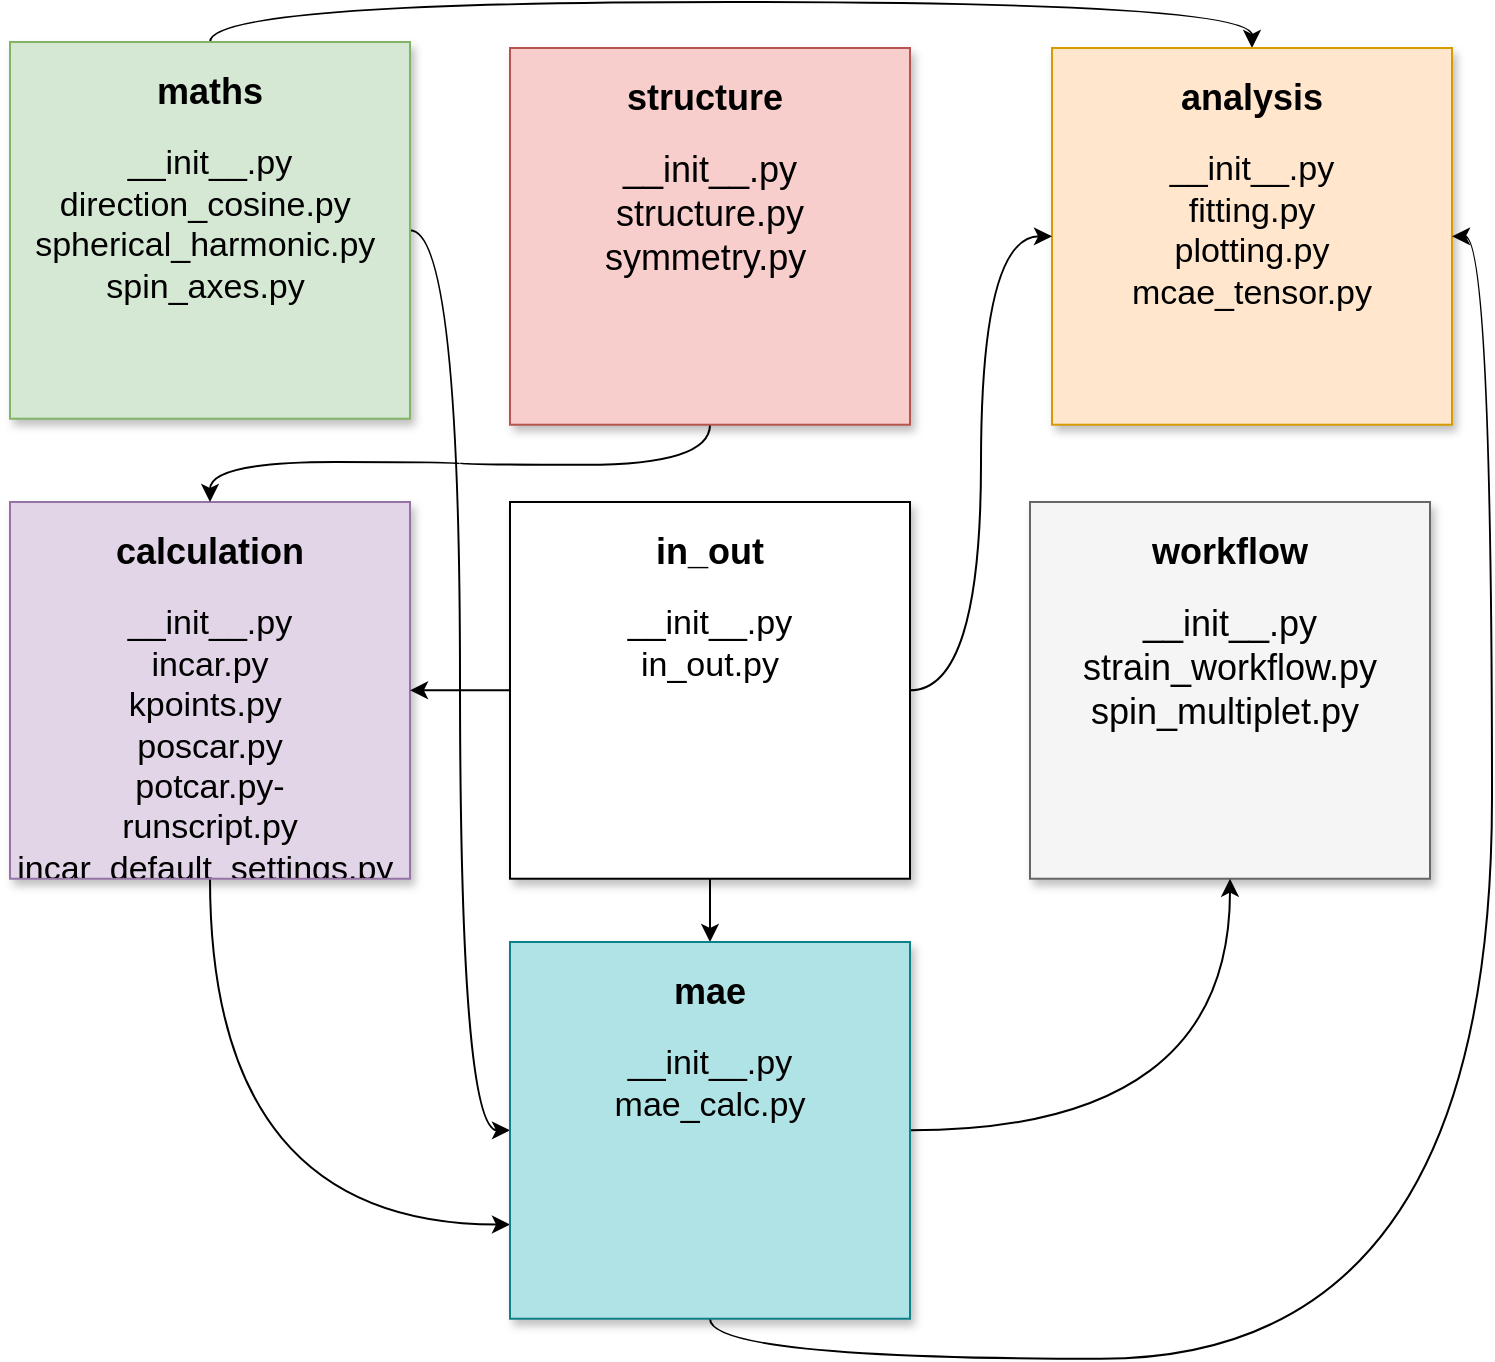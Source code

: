 <mxfile version="14.1.8" type="device" pages="8"><diagram name="level 1 (magmango)" id="efa7a0a1-bf9b-a30e-e6df-94a7791c09e9"><mxGraphModel dx="1201" dy="910" grid="1" gridSize="10" guides="1" tooltips="1" connect="1" arrows="1" fold="1" page="1" pageScale="1" pageWidth="826" pageHeight="1169" background="#ffffff" math="0" shadow="0"><root><mxCell id="0"/><mxCell id="1" parent="0"/><mxCell id="frEeI3Z-vxcsmbunyg4g-136" style="edgeStyle=orthogonalEdgeStyle;orthogonalLoop=1;jettySize=auto;html=1;exitX=0.5;exitY=1;exitDx=0;exitDy=0;entryX=0;entryY=0.75;entryDx=0;entryDy=0;curved=1;" edge="1" parent="1" source="25" target="frEeI3Z-vxcsmbunyg4g-120"><mxGeometry relative="1" as="geometry"><mxPoint x="140.143" y="620" as="targetPoint"/></mxGeometry></mxCell><mxCell id="25" value="&lt;h2&gt;&lt;font color=&quot;#000000&quot;&gt;calculation&lt;/font&gt;&lt;/h2&gt;&lt;div style=&quot;font-size: 17px&quot;&gt;&lt;font style=&quot;font-size: 17px&quot;&gt;&lt;span style=&quot;color: rgb(0 , 0 , 0)&quot;&gt;__init__.py&lt;/span&gt;&lt;font color=&quot;#000000&quot; style=&quot;font-size: 17px&quot;&gt;&lt;br&gt;&lt;/font&gt;&lt;/font&gt;&lt;/div&gt;&lt;div style=&quot;font-size: 17px&quot;&gt;&lt;font color=&quot;#000000&quot; style=&quot;font-size: 17px&quot;&gt;i&lt;font style=&quot;font-size: 17px&quot;&gt;ncar.py&lt;/font&gt;&lt;/font&gt;&lt;/div&gt;&lt;div style=&quot;font-size: 17px&quot;&gt;&lt;font color=&quot;#000000&quot; style=&quot;font-size: 17px&quot;&gt;kpoints.py&amp;nbsp;&lt;/font&gt;&lt;/div&gt;&lt;div style=&quot;font-size: 17px&quot;&gt;&lt;font color=&quot;#000000&quot; style=&quot;font-size: 17px&quot;&gt;poscar.py&lt;/font&gt;&lt;/div&gt;&lt;div style=&quot;font-size: 17px&quot;&gt;&lt;font color=&quot;#000000&quot; style=&quot;font-size: 17px&quot;&gt;potcar.py-&lt;/font&gt;&lt;/div&gt;&lt;div style=&quot;font-size: 17px&quot;&gt;&lt;font color=&quot;#000000&quot; style=&quot;font-size: 17px&quot;&gt;runscript.py&lt;/font&gt;&lt;/div&gt;&lt;div style=&quot;font-size: 17px&quot;&gt;&lt;font style=&quot;font-size: 17px&quot;&gt;&lt;font color=&quot;#000000&quot; style=&quot;font-size: 17px&quot;&gt;incar_default_settings.py&lt;/font&gt;&lt;font color=&quot;#000000&quot; style=&quot;font-size: 17px&quot;&gt;&amp;nbsp;&lt;/font&gt;&lt;/font&gt;&lt;/div&gt;&lt;div style=&quot;font-size: 17px&quot;&gt;&lt;font color=&quot;#000000&quot; style=&quot;font-size: 17px&quot;&gt;&lt;br&gt;&lt;/font&gt;&lt;/div&gt;" style="verticalAlign=top;align=center;overflow=fill;fontSize=12;fontFamily=Helvetica;html=1;strokeColor=#9673a6;shadow=1;fillColor=#e1d5e7;" parent="1" vertex="1"><mxGeometry x="40" y="250" width="200" height="188.36" as="geometry"/></mxCell><mxCell id="frEeI3Z-vxcsmbunyg4g-138" style="edgeStyle=orthogonalEdgeStyle;orthogonalLoop=1;jettySize=auto;html=1;exitX=1;exitY=0.5;exitDx=0;exitDy=0;entryX=0;entryY=0.5;entryDx=0;entryDy=0;curved=1;" edge="1" parent="1" source="frEeI3Z-vxcsmbunyg4g-115" target="frEeI3Z-vxcsmbunyg4g-120"><mxGeometry relative="1" as="geometry"/></mxCell><mxCell id="frEeI3Z-vxcsmbunyg4g-140" style="edgeStyle=orthogonalEdgeStyle;orthogonalLoop=1;jettySize=auto;html=1;exitX=0.5;exitY=0;exitDx=0;exitDy=0;entryX=0.5;entryY=0;entryDx=0;entryDy=0;curved=1;" edge="1" parent="1" source="frEeI3Z-vxcsmbunyg4g-115" target="frEeI3Z-vxcsmbunyg4g-116"><mxGeometry relative="1" as="geometry"/></mxCell><mxCell id="frEeI3Z-vxcsmbunyg4g-115" value="&lt;h2&gt;&lt;font color=&quot;#000000&quot;&gt;maths&lt;/font&gt;&lt;/h2&gt;&lt;div style=&quot;font-size: 17px&quot;&gt;&lt;font color=&quot;#000000&quot; style=&quot;font-size: 17px&quot;&gt;__init__.py&lt;/font&gt;&lt;/div&gt;&lt;div style=&quot;font-size: 17px&quot;&gt;&lt;font color=&quot;#000000&quot; style=&quot;font-size: 17px&quot;&gt;direction_cosine.py&amp;nbsp;&lt;/font&gt;&lt;/div&gt;&lt;div style=&quot;font-size: 17px&quot;&gt;&lt;font color=&quot;#000000&quot; style=&quot;font-size: 17px&quot;&gt;spherical_harmonic.py&amp;nbsp;&lt;/font&gt;&lt;/div&gt;&lt;div style=&quot;font-size: 17px&quot;&gt;&lt;font color=&quot;#000000&quot; style=&quot;font-size: 17px&quot;&gt;spin_axes.py&lt;/font&gt;&lt;font color=&quot;#000000&quot; style=&quot;font-size: 16px&quot;&gt;&amp;nbsp;&lt;/font&gt;&lt;/div&gt;" style="verticalAlign=top;align=center;overflow=fill;fontSize=12;fontFamily=Helvetica;html=1;strokeColor=#82b366;shadow=1;fillColor=#d5e8d4;" vertex="1" parent="1"><mxGeometry x="40" y="20" width="200" height="188.36" as="geometry"/></mxCell><mxCell id="frEeI3Z-vxcsmbunyg4g-116" value="&lt;h2&gt;&lt;font color=&quot;#000000&quot;&gt;analysis&lt;/font&gt;&lt;/h2&gt;&lt;div&gt;&lt;span style=&quot;color: rgb(0 , 0 , 0) ; font-size: 17px&quot;&gt;__init__.py&lt;/span&gt;&lt;br&gt;&lt;/div&gt;&lt;div&gt;&lt;div style=&quot;font-size: 17px&quot;&gt;&lt;font color=&quot;#000000&quot;&gt;fitting.py&lt;/font&gt;&lt;/div&gt;&lt;div style=&quot;font-size: 17px&quot;&gt;&lt;font color=&quot;#000000&quot;&gt;plotting.py&lt;/font&gt;&lt;/div&gt;&lt;div style=&quot;font-size: 17px&quot;&gt;&lt;font color=&quot;#000000&quot;&gt;mcae_tensor.py&lt;/font&gt;&lt;/div&gt;&lt;div style=&quot;font-size: 17px&quot;&gt;&lt;font color=&quot;#000000&quot;&gt;&amp;nbsp;&lt;/font&gt;&lt;/div&gt;&lt;/div&gt;" style="verticalAlign=top;align=center;overflow=fill;fontSize=12;fontFamily=Helvetica;html=1;strokeColor=#d79b00;shadow=1;fillColor=#ffe6cc;" vertex="1" parent="1"><mxGeometry x="561" y="23" width="200" height="188.36" as="geometry"/></mxCell><mxCell id="frEeI3Z-vxcsmbunyg4g-139" style="edgeStyle=orthogonalEdgeStyle;orthogonalLoop=1;jettySize=auto;html=1;exitX=0.5;exitY=1;exitDx=0;exitDy=0;curved=1;" edge="1" parent="1" source="frEeI3Z-vxcsmbunyg4g-117" target="25"><mxGeometry relative="1" as="geometry"/></mxCell><mxCell id="frEeI3Z-vxcsmbunyg4g-117" value="&lt;h2&gt;&lt;font color=&quot;#000000&quot;&gt;structure&amp;nbsp;&lt;/font&gt;&lt;/h2&gt;&lt;div style=&quot;font-size: 18px&quot;&gt;&lt;font color=&quot;#000000&quot;&gt;__init__.py&lt;/font&gt;&lt;/div&gt;&lt;div style=&quot;font-size: 18px&quot;&gt;&lt;font color=&quot;#000000&quot;&gt;structure.py&lt;/font&gt;&lt;/div&gt;&lt;div style=&quot;font-size: 18px&quot;&gt;&lt;font color=&quot;#000000&quot; style=&quot;font-size: 18px&quot;&gt;symmetry.py&lt;/font&gt;&lt;font color=&quot;#000000&quot; style=&quot;font-size: 16px&quot;&gt;&amp;nbsp;&lt;/font&gt;&lt;/div&gt;" style="verticalAlign=top;align=center;overflow=fill;fontSize=12;fontFamily=Helvetica;html=1;strokeColor=#b85450;shadow=1;fillColor=#f8cecc;" vertex="1" parent="1"><mxGeometry x="290" y="23" width="200" height="188.36" as="geometry"/></mxCell><mxCell id="frEeI3Z-vxcsmbunyg4g-134" style="edgeStyle=orthogonalEdgeStyle;orthogonalLoop=1;jettySize=auto;html=1;exitX=0;exitY=0.5;exitDx=0;exitDy=0;entryX=1;entryY=0.5;entryDx=0;entryDy=0;curved=1;" edge="1" parent="1" source="frEeI3Z-vxcsmbunyg4g-118" target="25"><mxGeometry relative="1" as="geometry"/></mxCell><mxCell id="frEeI3Z-vxcsmbunyg4g-137" style="edgeStyle=orthogonalEdgeStyle;orthogonalLoop=1;jettySize=auto;html=1;exitX=0.5;exitY=1;exitDx=0;exitDy=0;entryX=0.5;entryY=0;entryDx=0;entryDy=0;curved=1;" edge="1" parent="1" source="frEeI3Z-vxcsmbunyg4g-118" target="frEeI3Z-vxcsmbunyg4g-120"><mxGeometry relative="1" as="geometry"/></mxCell><mxCell id="frEeI3Z-vxcsmbunyg4g-143" style="edgeStyle=orthogonalEdgeStyle;orthogonalLoop=1;jettySize=auto;html=1;exitX=1;exitY=0.5;exitDx=0;exitDy=0;entryX=0;entryY=0.5;entryDx=0;entryDy=0;curved=1;" edge="1" parent="1" source="frEeI3Z-vxcsmbunyg4g-118" target="frEeI3Z-vxcsmbunyg4g-116"><mxGeometry relative="1" as="geometry"/></mxCell><mxCell id="frEeI3Z-vxcsmbunyg4g-118" value="&lt;h2&gt;&lt;font color=&quot;#000000&quot;&gt;in_out&lt;/font&gt;&lt;/h2&gt;&lt;div&gt;&lt;div style=&quot;font-size: 17px&quot;&gt;&lt;span style=&quot;color: rgb(0 , 0 , 0)&quot;&gt;__init__.py&lt;/span&gt;&lt;font color=&quot;#000000&quot;&gt;&lt;br&gt;&lt;/font&gt;&lt;/div&gt;&lt;div style=&quot;font-size: 17px&quot;&gt;&lt;font color=&quot;#000000&quot;&gt;in_out.py&lt;/font&gt;&lt;/div&gt;&lt;div style=&quot;font-size: 17px&quot;&gt;&lt;br&gt;&lt;/div&gt;&lt;/div&gt;" style="verticalAlign=top;align=center;overflow=fill;fontSize=12;fontFamily=Helvetica;html=1;shadow=1;" vertex="1" parent="1"><mxGeometry x="290" y="250" width="200" height="188.36" as="geometry"/></mxCell><mxCell id="frEeI3Z-vxcsmbunyg4g-119" value="&lt;h2&gt;&lt;font color=&quot;#000000&quot;&gt;workflow&lt;/font&gt;&lt;/h2&gt;&lt;div style=&quot;font-size: 18px&quot;&gt;&lt;font color=&quot;#000000&quot; style=&quot;font-size: 18px&quot;&gt;__init__.py&lt;/font&gt;&lt;/div&gt;&lt;div style=&quot;font-size: 18px&quot;&gt;&lt;font color=&quot;#000000&quot; style=&quot;font-size: 18px&quot;&gt;strain_workflow.py&lt;/font&gt;&lt;/div&gt;&lt;div style=&quot;font-size: 18px&quot;&gt;&lt;font color=&quot;#000000&quot; style=&quot;font-size: 18px&quot;&gt;spin_multiplet.py&amp;nbsp;&lt;/font&gt;&lt;/div&gt;&lt;div style=&quot;font-size: 18px&quot;&gt;&lt;span style=&quot;font-size: 16px ; color: rgb(0 , 0 , 0)&quot;&gt;&amp;nbsp;&lt;/span&gt;&lt;br&gt;&lt;/div&gt;" style="verticalAlign=top;align=center;overflow=fill;fontSize=12;fontFamily=Helvetica;html=1;strokeColor=#666666;shadow=1;fillColor=#f5f5f5;fontColor=#333333;" vertex="1" parent="1"><mxGeometry x="550" y="250" width="200" height="188.36" as="geometry"/></mxCell><mxCell id="frEeI3Z-vxcsmbunyg4g-144" style="edgeStyle=orthogonalEdgeStyle;orthogonalLoop=1;jettySize=auto;html=1;exitX=1;exitY=0.5;exitDx=0;exitDy=0;entryX=0.5;entryY=1;entryDx=0;entryDy=0;curved=1;" edge="1" parent="1" source="frEeI3Z-vxcsmbunyg4g-120" target="frEeI3Z-vxcsmbunyg4g-119"><mxGeometry relative="1" as="geometry"/></mxCell><mxCell id="frEeI3Z-vxcsmbunyg4g-147" style="edgeStyle=orthogonalEdgeStyle;orthogonalLoop=1;jettySize=auto;html=1;exitX=0.5;exitY=1;exitDx=0;exitDy=0;entryX=1;entryY=0.5;entryDx=0;entryDy=0;curved=1;" edge="1" parent="1" source="frEeI3Z-vxcsmbunyg4g-120" target="frEeI3Z-vxcsmbunyg4g-116"><mxGeometry relative="1" as="geometry"/></mxCell><mxCell id="frEeI3Z-vxcsmbunyg4g-120" value="&lt;h2&gt;&lt;font color=&quot;#000000&quot;&gt;mae&lt;/font&gt;&lt;/h2&gt;&lt;div&gt;&lt;div style=&quot;font-size: 17px&quot;&gt;&lt;span style=&quot;color: rgb(0 , 0 , 0)&quot;&gt;__init__.py&lt;/span&gt;&lt;font color=&quot;#000000&quot;&gt;&lt;br&gt;&lt;/font&gt;&lt;/div&gt;&lt;div style=&quot;font-size: 17px&quot;&gt;&lt;font color=&quot;#000000&quot;&gt;mae_calc.py&lt;/font&gt;&lt;/div&gt;&lt;div style=&quot;font-size: 17px&quot;&gt;&lt;br&gt;&lt;/div&gt;&lt;/div&gt;" style="verticalAlign=top;align=center;overflow=fill;fontSize=12;fontFamily=Helvetica;html=1;strokeColor=#0e8088;shadow=1;fillColor=#b0e3e6;" vertex="1" parent="1"><mxGeometry x="290" y="470" width="200" height="188.36" as="geometry"/></mxCell></root></mxGraphModel></diagram><diagram id="tPs8wBhwy_8V4ClOVWd3" name="level 2 (maths)"><mxGraphModel dx="1201" dy="910" grid="1" gridSize="10" guides="1" tooltips="1" connect="1" arrows="1" fold="1" page="1" pageScale="1" pageWidth="850" pageHeight="1100" math="0" shadow="0"><root><mxCell id="hehjab1i1ZN0c2AbobwF-0"/><mxCell id="hehjab1i1ZN0c2AbobwF-1" parent="hehjab1i1ZN0c2AbobwF-0"/><mxCell id="74xxWkecoBqFVmtkX5RY-0" value="&lt;h2&gt;&lt;font color=&quot;#000000&quot;&gt;__init__.py&lt;/font&gt;&lt;/h2&gt;&lt;div style=&quot;font-size: 17px&quot;&gt;&lt;span style=&quot;font-size: 16px&quot;&gt;&amp;nbsp;&lt;/span&gt;&lt;br&gt;&lt;/div&gt;" style="verticalAlign=top;align=center;overflow=fill;fontSize=12;fontFamily=Helvetica;html=1;strokeColor=#82b366;shadow=1;fillColor=#d5e8d4;" vertex="1" parent="hehjab1i1ZN0c2AbobwF-1"><mxGeometry x="40" y="20" width="200" height="188.36" as="geometry"/></mxCell><mxCell id="KS7oGHE56ahHwGEtTJ-i-0" value="&lt;h2&gt;direction_cosine.py&lt;/h2&gt;&lt;div style=&quot;font-size: 17px&quot;&gt;&lt;br&gt;&lt;/div&gt;" style="verticalAlign=top;align=center;overflow=fill;fontSize=12;fontFamily=Helvetica;html=1;strokeColor=#82b366;shadow=1;fillColor=#d5e8d4;" vertex="1" parent="hehjab1i1ZN0c2AbobwF-1"><mxGeometry x="320" y="20" width="200" height="188.36" as="geometry"/></mxCell><mxCell id="KS7oGHE56ahHwGEtTJ-i-1" value="&lt;h2&gt;spherical_harmonic.py&lt;/h2&gt;&lt;div style=&quot;font-size: 17px&quot;&gt;&lt;br&gt;&lt;/div&gt;" style="verticalAlign=top;align=center;overflow=fill;fontSize=12;fontFamily=Helvetica;html=1;strokeColor=#82b366;shadow=1;fillColor=#d5e8d4;" vertex="1" parent="hehjab1i1ZN0c2AbobwF-1"><mxGeometry x="620" y="100" width="200" height="188.36" as="geometry"/></mxCell><mxCell id="KS7oGHE56ahHwGEtTJ-i-3" value="&lt;h2&gt;spin_axes.py&lt;/h2&gt;&lt;div&gt;&lt;br&gt;&lt;/div&gt;&lt;div style=&quot;font-size: 17px&quot;&gt;&lt;br&gt;&lt;/div&gt;" style="verticalAlign=top;align=center;overflow=fill;fontSize=12;fontFamily=Helvetica;html=1;strokeColor=#82b366;shadow=1;fillColor=#d5e8d4;" vertex="1" parent="hehjab1i1ZN0c2AbobwF-1"><mxGeometry x="370" y="320" width="200" height="188.36" as="geometry"/></mxCell></root></mxGraphModel></diagram><diagram id="djcEJOQuuL_2TgU9Hr_Y" name="level 2 (calculation)"><mxGraphModel dx="1201" dy="910" grid="1" gridSize="10" guides="1" tooltips="1" connect="1" arrows="1" fold="1" page="1" pageScale="1" pageWidth="850" pageHeight="1100" math="0" shadow="0"><root><mxCell id="wVNQa8mEIczla0A0HVB0-0"/><mxCell id="wVNQa8mEIczla0A0HVB0-1" parent="wVNQa8mEIczla0A0HVB0-0"/><mxCell id="iU5M41okQsR2BC5FlUF3-1" value="&lt;h2&gt;&lt;font color=&quot;#000000&quot;&gt;__init__.py&lt;/font&gt;&lt;/h2&gt;&lt;div style=&quot;font-size: 17px&quot;&gt;&lt;font color=&quot;#000000&quot;&gt;&amp;nbsp;&lt;/font&gt;&lt;br&gt;&lt;/div&gt;&lt;div style=&quot;font-size: 17px&quot;&gt;&lt;font color=&quot;#000000&quot; style=&quot;font-size: 17px&quot;&gt;&lt;br&gt;&lt;/font&gt;&lt;/div&gt;" style="verticalAlign=top;align=center;overflow=fill;fontSize=12;fontFamily=Helvetica;html=1;strokeColor=#9673a6;shadow=1;fillColor=#e1d5e7;" vertex="1" parent="wVNQa8mEIczla0A0HVB0-1"><mxGeometry x="50" y="40" width="200" height="188.36" as="geometry"/></mxCell><mxCell id="-pJch8ClHjIEP72R3Mgm-0" value="&lt;h2&gt;&lt;font color=&quot;#000000&quot;&gt;incar.py&lt;/font&gt;&lt;/h2&gt;&lt;div style=&quot;font-size: 17px&quot;&gt;&lt;span&gt;&amp;nbsp;&lt;/span&gt;&lt;br&gt;&lt;/div&gt;&lt;div style=&quot;font-size: 17px&quot;&gt;&lt;div&gt;&lt;font color=&quot;#000000&quot;&gt;spherical_harmonic.py&amp;nbsp;&lt;/font&gt;&lt;/div&gt;&lt;div&gt;&lt;font color=&quot;#000000&quot;&gt;spin_axes.py&lt;/font&gt;&lt;font color=&quot;#000000&quot; style=&quot;font-size: 16px&quot;&gt;&amp;nbsp;&lt;/font&gt;&lt;/div&gt;&lt;/div&gt;" style="verticalAlign=top;align=center;overflow=fill;fontSize=12;fontFamily=Helvetica;html=1;strokeColor=#9673a6;shadow=1;fillColor=#e1d5e7;" vertex="1" parent="wVNQa8mEIczla0A0HVB0-1"><mxGeometry x="300" y="40" width="200" height="188.36" as="geometry"/></mxCell><mxCell id="vKSn1upwTctlXUchQY5O-1" value="&lt;h2&gt;kpoints.py&lt;/h2&gt;&lt;div style=&quot;font-size: 17px&quot;&gt;&lt;span&gt;&amp;nbsp;&lt;/span&gt;&lt;br&gt;&lt;/div&gt;&lt;div style=&quot;font-size: 17px&quot;&gt;&lt;font color=&quot;#000000&quot; style=&quot;font-size: 17px&quot;&gt;&lt;br&gt;&lt;/font&gt;&lt;/div&gt;" style="verticalAlign=top;align=center;overflow=fill;fontSize=12;fontFamily=Helvetica;html=1;strokeColor=#9673a6;shadow=1;fillColor=#e1d5e7;" vertex="1" parent="wVNQa8mEIczla0A0HVB0-1"><mxGeometry x="50" y="270" width="200" height="188.36" as="geometry"/></mxCell><mxCell id="vKSn1upwTctlXUchQY5O-2" value="&lt;h2&gt;incar_default_settings.py&lt;/h2&gt;&lt;div style=&quot;font-size: 17px&quot;&gt;&lt;br&gt;&lt;/div&gt;" style="verticalAlign=top;align=center;overflow=fill;fontSize=12;fontFamily=Helvetica;html=1;strokeColor=#9673a6;shadow=1;fillColor=#e1d5e7;" vertex="1" parent="wVNQa8mEIczla0A0HVB0-1"><mxGeometry x="560" y="40" width="200" height="188.36" as="geometry"/></mxCell><mxCell id="vKSn1upwTctlXUchQY5O-4" value="&lt;h2&gt;poscar.py&lt;/h2&gt;&lt;div style=&quot;font-size: 17px&quot;&gt;&lt;br&gt;&lt;/div&gt;" style="verticalAlign=top;align=center;overflow=fill;fontSize=12;fontFamily=Helvetica;html=1;strokeColor=#9673a6;shadow=1;fillColor=#e1d5e7;" vertex="1" parent="wVNQa8mEIczla0A0HVB0-1"><mxGeometry x="310" y="270" width="200" height="188.36" as="geometry"/></mxCell><mxCell id="vKSn1upwTctlXUchQY5O-5" value="&lt;h2&gt;&lt;font color=&quot;#000000&quot;&gt;potcar.py&lt;/font&gt;&lt;/h2&gt;&lt;div style=&quot;font-size: 17px&quot;&gt;&lt;br&gt;&lt;/div&gt;&lt;div style=&quot;font-size: 17px&quot;&gt;&lt;br&gt;&lt;/div&gt;&lt;div style=&quot;font-size: 17px&quot;&gt;&lt;font color=&quot;#000000&quot; style=&quot;font-size: 17px&quot;&gt;&lt;br&gt;&lt;/font&gt;&lt;/div&gt;" style="verticalAlign=top;align=center;overflow=fill;fontSize=12;fontFamily=Helvetica;html=1;strokeColor=#9673a6;shadow=1;fillColor=#e1d5e7;" vertex="1" parent="wVNQa8mEIczla0A0HVB0-1"><mxGeometry x="300" y="500" width="200" height="188.36" as="geometry"/></mxCell><mxCell id="vKSn1upwTctlXUchQY5O-6" value="&lt;h2&gt;&lt;font color=&quot;#000000&quot;&gt;runscript.py&lt;/font&gt;&lt;/h2&gt;&lt;div style=&quot;font-size: 17px&quot;&gt;&lt;br&gt;&lt;/div&gt;&lt;div style=&quot;font-size: 17px&quot;&gt;&lt;font color=&quot;#000000&quot; style=&quot;font-size: 17px&quot;&gt;&lt;br&gt;&lt;/font&gt;&lt;/div&gt;" style="verticalAlign=top;align=center;overflow=fill;fontSize=12;fontFamily=Helvetica;html=1;strokeColor=#9673a6;shadow=1;fillColor=#e1d5e7;" vertex="1" parent="wVNQa8mEIczla0A0HVB0-1"><mxGeometry x="560" y="270" width="200" height="188.36" as="geometry"/></mxCell></root></mxGraphModel></diagram><diagram id="a9HwQxKCByt9J4Si-yRI" name="level 2 (in_out)"><mxGraphModel dx="2403" dy="1820" grid="1" gridSize="10" guides="1" tooltips="1" connect="1" arrows="1" fold="1" page="1" pageScale="1" pageWidth="850" pageHeight="1100" math="0" shadow="0"><root><mxCell id="b7f4rBi2EkEC9DAp9lIw-0"/><mxCell id="b7f4rBi2EkEC9DAp9lIw-1" parent="b7f4rBi2EkEC9DAp9lIw-0"/><mxCell id="Vb0Fi1Ven-_igA8zi21z-0" value="&lt;h2&gt;&lt;font color=&quot;#000000&quot;&gt;in_out.py&lt;/font&gt;&lt;/h2&gt;&lt;div&gt;&lt;div style=&quot;font-size: 17px&quot;&gt;&lt;br&gt;&lt;/div&gt;&lt;/div&gt;" style="verticalAlign=top;align=center;overflow=fill;fontSize=12;fontFamily=Helvetica;html=1;shadow=1;" vertex="1" parent="b7f4rBi2EkEC9DAp9lIw-1"><mxGeometry x="150" y="200" width="200" height="188.36" as="geometry"/></mxCell><mxCell id="Vb0Fi1Ven-_igA8zi21z-1" value="&lt;h2&gt;__init__.py&lt;/h2&gt;&lt;div&gt;&lt;div style=&quot;font-size: 17px&quot;&gt;&lt;br&gt;&lt;/div&gt;&lt;/div&gt;" style="verticalAlign=top;align=center;overflow=fill;fontSize=12;fontFamily=Helvetica;html=1;shadow=1;" vertex="1" parent="b7f4rBi2EkEC9DAp9lIw-1"><mxGeometry x="470" y="200" width="200" height="188.36" as="geometry"/></mxCell></root></mxGraphModel></diagram><diagram id="4IwIafBVko5bYiXpQ6I5" name="level 2 (structure)"><mxGraphModel dx="1201" dy="910" grid="1" gridSize="10" guides="1" tooltips="1" connect="1" arrows="1" fold="1" page="1" pageScale="1" pageWidth="850" pageHeight="1100" math="0" shadow="0"><root><mxCell id="fdIY3fdMXkJHmmVyxxhC-0"/><mxCell id="fdIY3fdMXkJHmmVyxxhC-1" parent="fdIY3fdMXkJHmmVyxxhC-0"/><mxCell id="iUErgltXigs0rQ_hl_su-0" value="&lt;h2&gt;&lt;font color=&quot;#000000&quot;&gt;__init__.py&amp;nbsp;&lt;/font&gt;&lt;/h2&gt;&lt;div style=&quot;font-size: 18px&quot;&gt;&lt;br&gt;&lt;/div&gt;" style="verticalAlign=top;align=center;overflow=fill;fontSize=12;fontFamily=Helvetica;html=1;strokeColor=#b85450;shadow=1;fillColor=#f8cecc;" vertex="1" parent="fdIY3fdMXkJHmmVyxxhC-1"><mxGeometry x="30" y="60" width="200" height="188.36" as="geometry"/></mxCell><mxCell id="yB5K2V_EDQwnXtQn7MdN-0" value="&lt;h2&gt;&lt;font color=&quot;#000000&quot;&gt;structure.py&amp;nbsp;&lt;/font&gt;&lt;/h2&gt;&lt;div style=&quot;font-size: 18px&quot;&gt;&lt;br&gt;&lt;/div&gt;" style="verticalAlign=top;align=center;overflow=fill;fontSize=12;fontFamily=Helvetica;html=1;strokeColor=#b85450;shadow=1;fillColor=#f8cecc;" vertex="1" parent="fdIY3fdMXkJHmmVyxxhC-1"><mxGeometry x="460" y="70" width="200" height="188.36" as="geometry"/></mxCell><mxCell id="yB5K2V_EDQwnXtQn7MdN-1" value="&lt;h2&gt;&lt;font color=&quot;#000000&quot;&gt;symmetry.py&lt;/font&gt;&lt;/h2&gt;&lt;div style=&quot;font-size: 18px&quot;&gt;&lt;br&gt;&lt;/div&gt;" style="verticalAlign=top;align=center;overflow=fill;fontSize=12;fontFamily=Helvetica;html=1;strokeColor=#b85450;shadow=1;fillColor=#f8cecc;" vertex="1" parent="fdIY3fdMXkJHmmVyxxhC-1"><mxGeometry x="210" y="290" width="200" height="188.36" as="geometry"/></mxCell></root></mxGraphModel></diagram><diagram id="B_2cHuzBQNBB7an9_4HO" name="level 2 (analysis)"><mxGraphModel dx="1201" dy="910" grid="1" gridSize="10" guides="1" tooltips="1" connect="1" arrows="1" fold="1" page="1" pageScale="1" pageWidth="850" pageHeight="1100" math="0" shadow="0"><root><mxCell id="_kSVoVXDtQWQjf3NtceF-0"/><mxCell id="_kSVoVXDtQWQjf3NtceF-1" parent="_kSVoVXDtQWQjf3NtceF-0"/></root></mxGraphModel></diagram><diagram id="e7j1-P9CxSGaTZstDS62" name="level 2 (mae)"><mxGraphModel dx="989" dy="749" grid="1" gridSize="10" guides="1" tooltips="1" connect="1" arrows="1" fold="1" page="1" pageScale="1" pageWidth="850" pageHeight="1100" math="0" shadow="0"><root><mxCell id="tYDqGzQ1cEOqDMrG4usD-0"/><mxCell id="tYDqGzQ1cEOqDMrG4usD-1" parent="tYDqGzQ1cEOqDMrG4usD-0"/><mxCell id="YWgDbLDmc5fjgC0QRHo9-0" value="&lt;h2&gt;__init__.py&lt;/h2&gt;&lt;div&gt;&lt;div style=&quot;font-size: 17px&quot;&gt;&lt;br&gt;&lt;/div&gt;&lt;div style=&quot;font-size: 17px&quot;&gt;&lt;br&gt;&lt;/div&gt;&lt;/div&gt;" style="verticalAlign=top;align=center;overflow=fill;fontSize=12;fontFamily=Helvetica;html=1;strokeColor=#0e8088;shadow=1;fillColor=#b0e3e6;" vertex="1" parent="tYDqGzQ1cEOqDMrG4usD-1"><mxGeometry x="150" y="160" width="200" height="188.36" as="geometry"/></mxCell><mxCell id="yqyrlTbI1S1nImTSSRxi-0" value="&lt;h2&gt;&lt;font color=&quot;#000000&quot;&gt;mae_calc.py&lt;/font&gt;&lt;/h2&gt;&lt;div&gt;&lt;div style=&quot;font-size: 17px&quot;&gt;&lt;br&gt;&lt;/div&gt;&lt;/div&gt;" style="verticalAlign=top;align=center;overflow=fill;fontSize=12;fontFamily=Helvetica;html=1;strokeColor=#0e8088;shadow=1;fillColor=#b0e3e6;" vertex="1" parent="tYDqGzQ1cEOqDMrG4usD-1"><mxGeometry x="460" y="170" width="200" height="188.36" as="geometry"/></mxCell></root></mxGraphModel></diagram><diagram id="SUY3vnAlVagqB36Ep0Lg" name="level 2 (workflow)"><mxGraphModel dx="1402" dy="1062" grid="1" gridSize="10" guides="1" tooltips="1" connect="1" arrows="1" fold="1" page="1" pageScale="1" pageWidth="850" pageHeight="1100" math="0" shadow="0"><root><mxCell id="E_tcwIbznXeywighZEuS-0"/><mxCell id="E_tcwIbznXeywighZEuS-1" parent="E_tcwIbznXeywighZEuS-0"/><mxCell id="awyda7Fmc-BDjMmgL473-0" value="&lt;h2&gt;&lt;font color=&quot;#000000&quot;&gt;workflow&lt;/font&gt;&lt;/h2&gt;&lt;div style=&quot;font-size: 18px&quot;&gt;&lt;font color=&quot;#000000&quot; style=&quot;font-size: 18px&quot;&gt;__init__.py&lt;/font&gt;&lt;/div&gt;&lt;div style=&quot;font-size: 18px&quot;&gt;&lt;font color=&quot;#000000&quot; style=&quot;font-size: 18px&quot;&gt;strain_workflow.py&lt;/font&gt;&lt;/div&gt;&lt;div style=&quot;font-size: 18px&quot;&gt;&lt;font color=&quot;#000000&quot; style=&quot;font-size: 18px&quot;&gt;spin_multiplet.py&amp;nbsp;&lt;/font&gt;&lt;/div&gt;&lt;div style=&quot;font-size: 18px&quot;&gt;&lt;span style=&quot;font-size: 16px ; color: rgb(0 , 0 , 0)&quot;&gt;&amp;nbsp;&lt;/span&gt;&lt;br&gt;&lt;/div&gt;" style="verticalAlign=top;align=center;overflow=fill;fontSize=12;fontFamily=Helvetica;html=1;strokeColor=#666666;shadow=1;fillColor=#f5f5f5;fontColor=#333333;" vertex="1" parent="E_tcwIbznXeywighZEuS-1"><mxGeometry x="40" y="60" width="200" height="188.36" as="geometry"/></mxCell></root></mxGraphModel></diagram></mxfile>